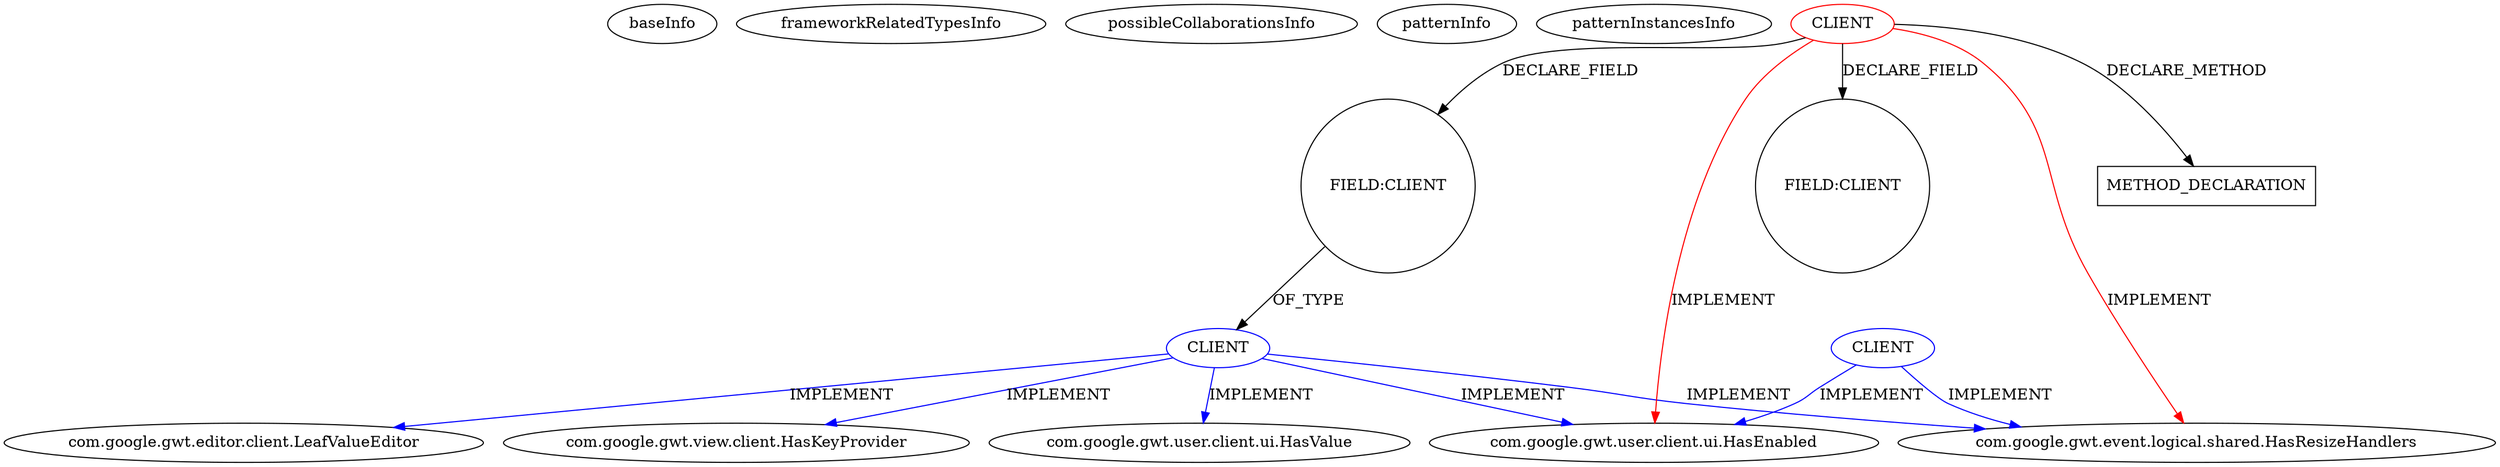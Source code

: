 digraph {
baseInfo[graphId=981,category="pattern",isAnonymous=false,possibleRelation=true]
frameworkRelatedTypesInfo[0="com.google.gwt.event.logical.shared.HasResizeHandlers",1="com.google.gwt.user.client.ui.HasEnabled"]
possibleCollaborationsInfo[0="981~FIELD_TYPE_DECLARATION-~com.google.gwt.event.logical.shared.HasResizeHandlers com.google.gwt.user.client.ui.HasEnabled ~com.google.gwt.user.client.ui.HasEnabled com.google.gwt.user.client.ui.HasValue com.google.gwt.view.client.HasKeyProvider com.google.gwt.editor.client.LeafValueEditor com.google.gwt.event.logical.shared.HasResizeHandlers ~false~false"]
patternInfo[frequency=2.0,patternRootClient=0]
patternInstancesInfo[0="kospiotr-gwt-layout-designer~/kospiotr-gwt-layout-designer/gwt-layout-designer-master/src/main/java/pl/pkosmowski/gxtshowcase/client/EditorsPanel.java~EditorsPanel~3411",1="kospiotr-gwt-layout-designer~/kospiotr-gwt-layout-designer/gwt-layout-designer-master/src/main/java/pl/pkosmowski/gxtshowcase/client/AbstractEditorTab.java~AbstractEditorTab~3421"]
47[label="com.google.gwt.editor.client.LeafValueEditor",vertexType="FRAMEWORK_INTERFACE_TYPE",isFrameworkType=false]
41[label="CLIENT",vertexType="REFERENCE_CLIENT_CLASS_DECLARATION",isFrameworkType=false,color=blue]
3[label="com.google.gwt.user.client.ui.HasEnabled",vertexType="FRAMEWORK_INTERFACE_TYPE",isFrameworkType=false]
0[label="CLIENT",vertexType="ROOT_CLIENT_CLASS_DECLARATION",isFrameworkType=false,color=red]
26[label="FIELD:CLIENT",vertexType="FIELD_DECLARATION",isFrameworkType=false,shape=circle]
40[label="FIELD:CLIENT",vertexType="FIELD_DECLARATION",isFrameworkType=false,shape=circle]
2[label="com.google.gwt.event.logical.shared.HasResizeHandlers",vertexType="FRAMEWORK_INTERFACE_TYPE",isFrameworkType=false]
45[label="com.google.gwt.view.client.HasKeyProvider",vertexType="FRAMEWORK_INTERFACE_TYPE",isFrameworkType=false]
46[label="com.google.gwt.user.client.ui.HasValue",vertexType="FRAMEWORK_INTERFACE_TYPE",isFrameworkType=false]
62[label="METHOD_DECLARATION",vertexType="CLIENT_METHOD_DECLARATION",isFrameworkType=false,shape=box]
16[label="CLIENT",vertexType="REFERENCE_CLIENT_CLASS_DECLARATION",isFrameworkType=false,color=blue]
41->3[label="IMPLEMENT",color=blue]
41->46[label="IMPLEMENT",color=blue]
41->45[label="IMPLEMENT",color=blue]
41->47[label="IMPLEMENT",color=blue]
0->26[label="DECLARE_FIELD"]
41->2[label="IMPLEMENT",color=blue]
0->2[label="IMPLEMENT",color=red]
0->40[label="DECLARE_FIELD"]
0->62[label="DECLARE_METHOD"]
0->3[label="IMPLEMENT",color=red]
40->41[label="OF_TYPE"]
16->2[label="IMPLEMENT",color=blue]
16->3[label="IMPLEMENT",color=blue]
}
